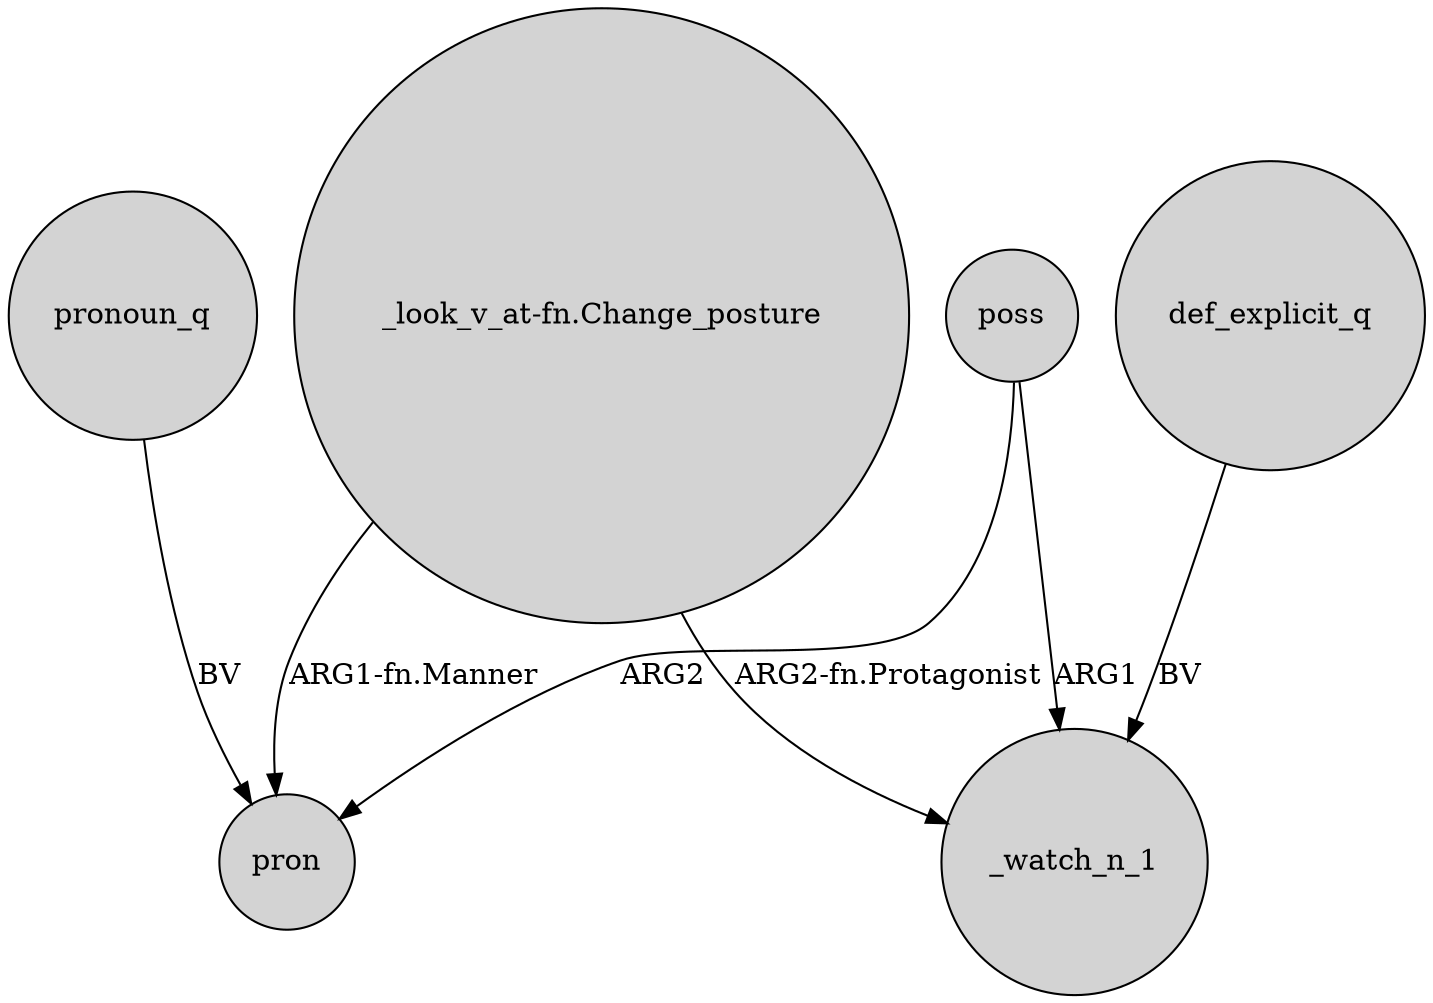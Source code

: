 digraph {
	node [shape=circle style=filled]
	"_look_v_at-fn.Change_posture" -> _watch_n_1 [label="ARG2-fn.Protagonist"]
	"_look_v_at-fn.Change_posture" -> pron [label="ARG1-fn.Manner"]
	poss -> _watch_n_1 [label=ARG1]
	def_explicit_q -> _watch_n_1 [label=BV]
	pronoun_q -> pron [label=BV]
	poss -> pron [label=ARG2]
}
